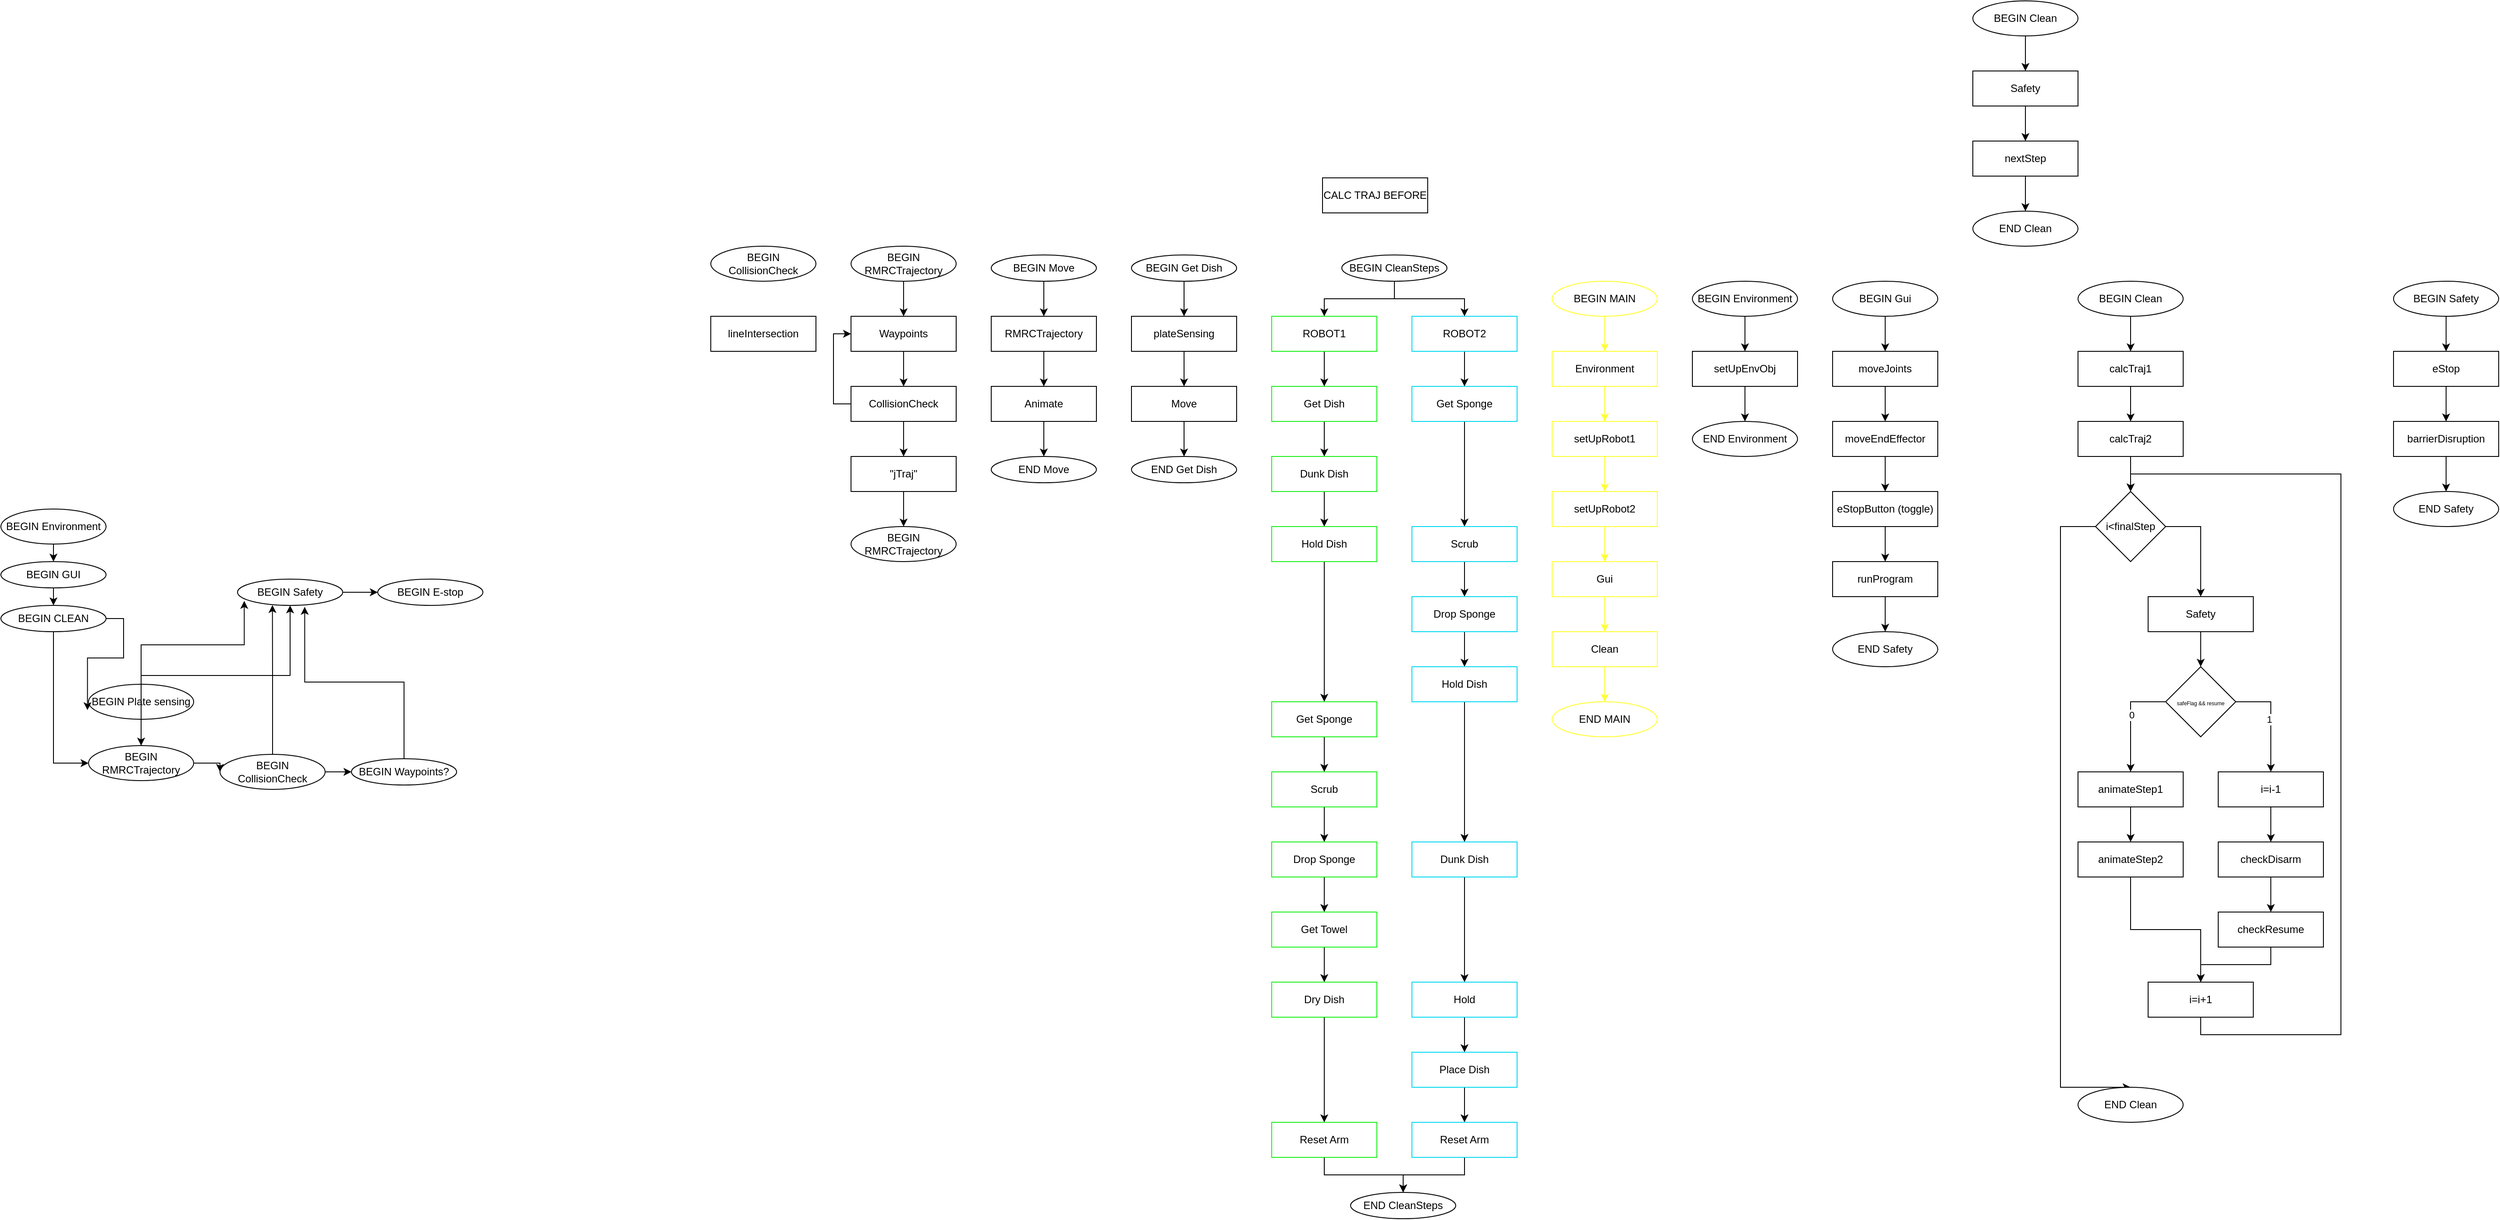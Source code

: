<mxfile version="24.2.5" type="device">
  <diagram name="Page-1" id="bADCwiOJgRBZCtNNeKfe">
    <mxGraphModel dx="3247" dy="1380" grid="1" gridSize="10" guides="1" tooltips="1" connect="1" arrows="1" fold="1" page="0" pageScale="1" pageWidth="850" pageHeight="1100" math="0" shadow="0">
      <root>
        <mxCell id="0" />
        <mxCell id="1" parent="0" />
        <mxCell id="0Vl9dew5DNbuiGkbJOCd-69" style="edgeStyle=orthogonalEdgeStyle;rounded=0;orthogonalLoop=1;jettySize=auto;html=1;exitX=0.5;exitY=0;exitDx=0;exitDy=0;entryX=0.5;entryY=0;entryDx=0;entryDy=0;strokeColor=#FFFF33;" parent="1" source="0Vl9dew5DNbuiGkbJOCd-56" target="0Vl9dew5DNbuiGkbJOCd-56" edge="1">
          <mxGeometry relative="1" as="geometry" />
        </mxCell>
        <mxCell id="0Vl9dew5DNbuiGkbJOCd-75" style="edgeStyle=orthogonalEdgeStyle;rounded=0;orthogonalLoop=1;jettySize=auto;html=1;exitX=0.5;exitY=1;exitDx=0;exitDy=0;entryX=0.5;entryY=0;entryDx=0;entryDy=0;strokeColor=#FFFF33;" parent="1" source="0Vl9dew5DNbuiGkbJOCd-55" target="0Vl9dew5DNbuiGkbJOCd-56" edge="1">
          <mxGeometry relative="1" as="geometry" />
        </mxCell>
        <mxCell id="0Vl9dew5DNbuiGkbJOCd-55" value="BEGIN MAIN" style="ellipse;whiteSpace=wrap;html=1;strokeColor=#FFFF33;" parent="1" vertex="1">
          <mxGeometry x="320" y="40" width="120" height="40" as="geometry" />
        </mxCell>
        <mxCell id="0Vl9dew5DNbuiGkbJOCd-72" value="" style="edgeStyle=orthogonalEdgeStyle;rounded=0;orthogonalLoop=1;jettySize=auto;html=1;strokeColor=#FFFF33;" parent="1" source="0Vl9dew5DNbuiGkbJOCd-97" edge="1">
          <mxGeometry relative="1" as="geometry">
            <mxPoint x="380" y="200" as="targetPoint" />
          </mxGeometry>
        </mxCell>
        <mxCell id="0Vl9dew5DNbuiGkbJOCd-56" value="Environment" style="rounded=0;whiteSpace=wrap;html=1;strokeColor=#FFFF33;" parent="1" vertex="1">
          <mxGeometry x="320" y="120" width="120" height="40" as="geometry" />
        </mxCell>
        <mxCell id="0Vl9dew5DNbuiGkbJOCd-79" value="" style="edgeStyle=orthogonalEdgeStyle;rounded=0;orthogonalLoop=1;jettySize=auto;html=1;" parent="1" source="0Vl9dew5DNbuiGkbJOCd-76" edge="1">
          <mxGeometry relative="1" as="geometry">
            <mxPoint x="980" y="120" as="targetPoint" />
          </mxGeometry>
        </mxCell>
        <mxCell id="0Vl9dew5DNbuiGkbJOCd-76" value="BEGIN Clean" style="ellipse;whiteSpace=wrap;html=1;" parent="1" vertex="1">
          <mxGeometry x="920" y="40" width="120" height="40" as="geometry" />
        </mxCell>
        <mxCell id="0Vl9dew5DNbuiGkbJOCd-84" value="" style="edgeStyle=orthogonalEdgeStyle;rounded=0;orthogonalLoop=1;jettySize=auto;html=1;" parent="1" source="0Vl9dew5DNbuiGkbJOCd-80" target="0Vl9dew5DNbuiGkbJOCd-81" edge="1">
          <mxGeometry relative="1" as="geometry" />
        </mxCell>
        <mxCell id="0Vl9dew5DNbuiGkbJOCd-80" value="BEGIN Gui" style="ellipse;whiteSpace=wrap;html=1;" parent="1" vertex="1">
          <mxGeometry x="640" y="40" width="120" height="40" as="geometry" />
        </mxCell>
        <mxCell id="0Vl9dew5DNbuiGkbJOCd-85" value="" style="edgeStyle=orthogonalEdgeStyle;rounded=0;orthogonalLoop=1;jettySize=auto;html=1;" parent="1" source="0Vl9dew5DNbuiGkbJOCd-81" target="0Vl9dew5DNbuiGkbJOCd-82" edge="1">
          <mxGeometry relative="1" as="geometry" />
        </mxCell>
        <mxCell id="0Vl9dew5DNbuiGkbJOCd-81" value="moveJoints" style="rounded=0;whiteSpace=wrap;html=1;" parent="1" vertex="1">
          <mxGeometry x="640" y="120" width="120" height="40" as="geometry" />
        </mxCell>
        <mxCell id="0Vl9dew5DNbuiGkbJOCd-112" value="" style="edgeStyle=orthogonalEdgeStyle;rounded=0;orthogonalLoop=1;jettySize=auto;html=1;" parent="1" source="0Vl9dew5DNbuiGkbJOCd-82" target="0Vl9dew5DNbuiGkbJOCd-111" edge="1">
          <mxGeometry relative="1" as="geometry" />
        </mxCell>
        <mxCell id="0Vl9dew5DNbuiGkbJOCd-82" value="moveEndEffector" style="rounded=0;whiteSpace=wrap;html=1;" parent="1" vertex="1">
          <mxGeometry x="640" y="200" width="120" height="40" as="geometry" />
        </mxCell>
        <mxCell id="0Vl9dew5DNbuiGkbJOCd-90" value="" style="edgeStyle=orthogonalEdgeStyle;rounded=0;orthogonalLoop=1;jettySize=auto;html=1;" parent="1" source="0Vl9dew5DNbuiGkbJOCd-87" target="0Vl9dew5DNbuiGkbJOCd-88" edge="1">
          <mxGeometry relative="1" as="geometry" />
        </mxCell>
        <mxCell id="0Vl9dew5DNbuiGkbJOCd-87" value="BEGIN Environment" style="ellipse;whiteSpace=wrap;html=1;" parent="1" vertex="1">
          <mxGeometry x="480" y="40" width="120" height="40" as="geometry" />
        </mxCell>
        <mxCell id="0Vl9dew5DNbuiGkbJOCd-91" value="" style="edgeStyle=orthogonalEdgeStyle;rounded=0;orthogonalLoop=1;jettySize=auto;html=1;" parent="1" source="0Vl9dew5DNbuiGkbJOCd-88" target="0Vl9dew5DNbuiGkbJOCd-89" edge="1">
          <mxGeometry relative="1" as="geometry" />
        </mxCell>
        <mxCell id="0Vl9dew5DNbuiGkbJOCd-88" value="setUpEnvObj" style="rounded=0;whiteSpace=wrap;html=1;" parent="1" vertex="1">
          <mxGeometry x="480" y="120" width="120" height="40" as="geometry" />
        </mxCell>
        <mxCell id="0Vl9dew5DNbuiGkbJOCd-89" value="END Environment" style="ellipse;whiteSpace=wrap;html=1;" parent="1" vertex="1">
          <mxGeometry x="480" y="200" width="120" height="40" as="geometry" />
        </mxCell>
        <mxCell id="0Vl9dew5DNbuiGkbJOCd-92" value="" style="edgeStyle=orthogonalEdgeStyle;rounded=0;orthogonalLoop=1;jettySize=auto;html=1;strokeColor=#FFFF33;" parent="1" source="0Vl9dew5DNbuiGkbJOCd-93" target="0Vl9dew5DNbuiGkbJOCd-95" edge="1">
          <mxGeometry relative="1" as="geometry" />
        </mxCell>
        <mxCell id="0Vl9dew5DNbuiGkbJOCd-93" value="Gui" style="rounded=0;whiteSpace=wrap;html=1;strokeColor=#FFFF33;" parent="1" vertex="1">
          <mxGeometry x="320" y="360" width="120" height="40" as="geometry" />
        </mxCell>
        <mxCell id="0Vl9dew5DNbuiGkbJOCd-94" value="" style="edgeStyle=orthogonalEdgeStyle;rounded=0;orthogonalLoop=1;jettySize=auto;html=1;strokeColor=#FFFF33;" parent="1" source="0Vl9dew5DNbuiGkbJOCd-95" target="0Vl9dew5DNbuiGkbJOCd-96" edge="1">
          <mxGeometry relative="1" as="geometry" />
        </mxCell>
        <mxCell id="0Vl9dew5DNbuiGkbJOCd-95" value="Clean" style="rounded=0;whiteSpace=wrap;html=1;strokeColor=#FFFF33;" parent="1" vertex="1">
          <mxGeometry x="320" y="440" width="120" height="40" as="geometry" />
        </mxCell>
        <mxCell id="0Vl9dew5DNbuiGkbJOCd-96" value="END MAIN" style="ellipse;whiteSpace=wrap;html=1;strokeColor=#FFFF33;" parent="1" vertex="1">
          <mxGeometry x="320" y="520" width="120" height="40" as="geometry" />
        </mxCell>
        <mxCell id="0Vl9dew5DNbuiGkbJOCd-98" value="" style="edgeStyle=orthogonalEdgeStyle;rounded=0;orthogonalLoop=1;jettySize=auto;html=1;strokeColor=#FFFF33;" parent="1" source="0Vl9dew5DNbuiGkbJOCd-56" target="0Vl9dew5DNbuiGkbJOCd-97" edge="1">
          <mxGeometry relative="1" as="geometry">
            <mxPoint x="380" y="160" as="sourcePoint" />
            <mxPoint x="380" y="200" as="targetPoint" />
          </mxGeometry>
        </mxCell>
        <mxCell id="0Vl9dew5DNbuiGkbJOCd-101" value="" style="edgeStyle=orthogonalEdgeStyle;rounded=0;orthogonalLoop=1;jettySize=auto;html=1;strokeColor=#FFFF33;" parent="1" source="0Vl9dew5DNbuiGkbJOCd-97" target="0Vl9dew5DNbuiGkbJOCd-99" edge="1">
          <mxGeometry relative="1" as="geometry" />
        </mxCell>
        <mxCell id="0Vl9dew5DNbuiGkbJOCd-97" value="setUpRobot1" style="rounded=0;whiteSpace=wrap;html=1;strokeColor=#FFFF33;" parent="1" vertex="1">
          <mxGeometry x="320" y="200" width="120" height="40" as="geometry" />
        </mxCell>
        <mxCell id="0Vl9dew5DNbuiGkbJOCd-102" value="" style="edgeStyle=orthogonalEdgeStyle;rounded=0;orthogonalLoop=1;jettySize=auto;html=1;strokeColor=#FFFF33;" parent="1" source="0Vl9dew5DNbuiGkbJOCd-99" target="0Vl9dew5DNbuiGkbJOCd-93" edge="1">
          <mxGeometry relative="1" as="geometry" />
        </mxCell>
        <mxCell id="0Vl9dew5DNbuiGkbJOCd-99" value="setUpRobot2" style="rounded=0;whiteSpace=wrap;html=1;strokeColor=#FFFF33;" parent="1" vertex="1">
          <mxGeometry x="320" y="280" width="120" height="40" as="geometry" />
        </mxCell>
        <mxCell id="0Vl9dew5DNbuiGkbJOCd-110" value="END Safety" style="ellipse;whiteSpace=wrap;html=1;" parent="1" vertex="1">
          <mxGeometry x="640" y="440" width="120" height="40" as="geometry" />
        </mxCell>
        <mxCell id="0Vl9dew5DNbuiGkbJOCd-114" value="" style="edgeStyle=orthogonalEdgeStyle;rounded=0;orthogonalLoop=1;jettySize=auto;html=1;" parent="1" source="0Vl9dew5DNbuiGkbJOCd-111" target="0Vl9dew5DNbuiGkbJOCd-113" edge="1">
          <mxGeometry relative="1" as="geometry" />
        </mxCell>
        <mxCell id="0Vl9dew5DNbuiGkbJOCd-111" value="eStopButton (toggle)" style="rounded=0;whiteSpace=wrap;html=1;" parent="1" vertex="1">
          <mxGeometry x="640" y="280" width="120" height="40" as="geometry" />
        </mxCell>
        <mxCell id="0Vl9dew5DNbuiGkbJOCd-115" value="" style="edgeStyle=orthogonalEdgeStyle;rounded=0;orthogonalLoop=1;jettySize=auto;html=1;" parent="1" source="0Vl9dew5DNbuiGkbJOCd-113" target="0Vl9dew5DNbuiGkbJOCd-110" edge="1">
          <mxGeometry relative="1" as="geometry" />
        </mxCell>
        <mxCell id="0Vl9dew5DNbuiGkbJOCd-113" value="runProgram" style="rounded=0;whiteSpace=wrap;html=1;" parent="1" vertex="1">
          <mxGeometry x="640" y="360" width="120" height="40" as="geometry" />
        </mxCell>
        <mxCell id="0Vl9dew5DNbuiGkbJOCd-24" value="" style="edgeStyle=orthogonalEdgeStyle;rounded=0;orthogonalLoop=1;jettySize=auto;html=1;" parent="1" source="87UH9Kv8cRzi7-ktg5hS-1" target="87UH9Kv8cRzi7-ktg5hS-4" edge="1">
          <mxGeometry relative="1" as="geometry" />
        </mxCell>
        <mxCell id="87UH9Kv8cRzi7-ktg5hS-1" value="Get Dish" style="rounded=0;whiteSpace=wrap;html=1;strokeColor=#16F016;" parent="1" vertex="1">
          <mxGeometry y="160" width="120" height="40" as="geometry" />
        </mxCell>
        <mxCell id="87UH9Kv8cRzi7-ktg5hS-2" style="edgeStyle=orthogonalEdgeStyle;rounded=0;orthogonalLoop=1;jettySize=auto;html=1;exitX=0.5;exitY=1;exitDx=0;exitDy=0;strokeColor=#16F016;" parent="1" source="87UH9Kv8cRzi7-ktg5hS-1" target="87UH9Kv8cRzi7-ktg5hS-1" edge="1">
          <mxGeometry relative="1" as="geometry" />
        </mxCell>
        <mxCell id="0Vl9dew5DNbuiGkbJOCd-25" style="edgeStyle=orthogonalEdgeStyle;rounded=0;orthogonalLoop=1;jettySize=auto;html=1;exitX=0.5;exitY=1;exitDx=0;exitDy=0;entryX=0.5;entryY=0;entryDx=0;entryDy=0;" parent="1" source="87UH9Kv8cRzi7-ktg5hS-3" target="87UH9Kv8cRzi7-ktg5hS-7" edge="1">
          <mxGeometry relative="1" as="geometry" />
        </mxCell>
        <mxCell id="87UH9Kv8cRzi7-ktg5hS-3" value="Get Sponge" style="rounded=0;whiteSpace=wrap;html=1;strokeColor=#02D8F0;" parent="1" vertex="1">
          <mxGeometry x="160" y="160" width="120" height="40" as="geometry" />
        </mxCell>
        <mxCell id="0Vl9dew5DNbuiGkbJOCd-23" value="" style="edgeStyle=orthogonalEdgeStyle;rounded=0;orthogonalLoop=1;jettySize=auto;html=1;" parent="1" source="87UH9Kv8cRzi7-ktg5hS-4" target="87UH9Kv8cRzi7-ktg5hS-6" edge="1">
          <mxGeometry relative="1" as="geometry" />
        </mxCell>
        <mxCell id="87UH9Kv8cRzi7-ktg5hS-4" value="Dunk Dish" style="rounded=0;whiteSpace=wrap;html=1;strokeColor=#16F016;" parent="1" vertex="1">
          <mxGeometry y="240" width="120" height="40" as="geometry" />
        </mxCell>
        <mxCell id="0Vl9dew5DNbuiGkbJOCd-20" style="edgeStyle=orthogonalEdgeStyle;rounded=0;orthogonalLoop=1;jettySize=auto;html=1;exitX=0.5;exitY=1;exitDx=0;exitDy=0;entryX=0.5;entryY=0;entryDx=0;entryDy=0;" parent="1" source="87UH9Kv8cRzi7-ktg5hS-6" target="87UH9Kv8cRzi7-ktg5hS-10" edge="1">
          <mxGeometry relative="1" as="geometry" />
        </mxCell>
        <mxCell id="87UH9Kv8cRzi7-ktg5hS-6" value="Hold Dish" style="rounded=0;whiteSpace=wrap;html=1;strokeColor=#16F016;" parent="1" vertex="1">
          <mxGeometry y="320" width="120" height="40" as="geometry" />
        </mxCell>
        <mxCell id="0Vl9dew5DNbuiGkbJOCd-22" value="" style="edgeStyle=orthogonalEdgeStyle;rounded=0;orthogonalLoop=1;jettySize=auto;html=1;" parent="1" source="87UH9Kv8cRzi7-ktg5hS-7" target="87UH9Kv8cRzi7-ktg5hS-8" edge="1">
          <mxGeometry relative="1" as="geometry" />
        </mxCell>
        <mxCell id="87UH9Kv8cRzi7-ktg5hS-7" value="Scrub" style="rounded=0;whiteSpace=wrap;html=1;strokeColor=#02D8F0;" parent="1" vertex="1">
          <mxGeometry x="160" y="320" width="120" height="40" as="geometry" />
        </mxCell>
        <mxCell id="0Vl9dew5DNbuiGkbJOCd-21" value="" style="edgeStyle=orthogonalEdgeStyle;rounded=0;orthogonalLoop=1;jettySize=auto;html=1;" parent="1" source="87UH9Kv8cRzi7-ktg5hS-8" target="87UH9Kv8cRzi7-ktg5hS-9" edge="1">
          <mxGeometry relative="1" as="geometry" />
        </mxCell>
        <mxCell id="87UH9Kv8cRzi7-ktg5hS-8" value="Drop Sponge" style="rounded=0;whiteSpace=wrap;html=1;strokeColor=#02D8F0;" parent="1" vertex="1">
          <mxGeometry x="160" y="400" width="120" height="40" as="geometry" />
        </mxCell>
        <mxCell id="0Vl9dew5DNbuiGkbJOCd-18" style="edgeStyle=orthogonalEdgeStyle;rounded=0;orthogonalLoop=1;jettySize=auto;html=1;exitX=0.5;exitY=1;exitDx=0;exitDy=0;entryX=0.5;entryY=0;entryDx=0;entryDy=0;" parent="1" source="87UH9Kv8cRzi7-ktg5hS-9" target="87UH9Kv8cRzi7-ktg5hS-14" edge="1">
          <mxGeometry relative="1" as="geometry" />
        </mxCell>
        <mxCell id="87UH9Kv8cRzi7-ktg5hS-9" value="Hold Dish" style="rounded=0;whiteSpace=wrap;html=1;strokeColor=#02D8F0;" parent="1" vertex="1">
          <mxGeometry x="160" y="480" width="120" height="40" as="geometry" />
        </mxCell>
        <mxCell id="0Vl9dew5DNbuiGkbJOCd-19" style="edgeStyle=orthogonalEdgeStyle;rounded=0;orthogonalLoop=1;jettySize=auto;html=1;exitX=0.5;exitY=1;exitDx=0;exitDy=0;entryX=0.5;entryY=0;entryDx=0;entryDy=0;" parent="1" source="87UH9Kv8cRzi7-ktg5hS-10" target="87UH9Kv8cRzi7-ktg5hS-11" edge="1">
          <mxGeometry relative="1" as="geometry" />
        </mxCell>
        <mxCell id="87UH9Kv8cRzi7-ktg5hS-10" value="Get Sponge" style="rounded=0;whiteSpace=wrap;html=1;strokeColor=#16F016;" parent="1" vertex="1">
          <mxGeometry y="520" width="120" height="40" as="geometry" />
        </mxCell>
        <mxCell id="0Vl9dew5DNbuiGkbJOCd-17" style="edgeStyle=orthogonalEdgeStyle;rounded=0;orthogonalLoop=1;jettySize=auto;html=1;exitX=0.5;exitY=1;exitDx=0;exitDy=0;entryX=0.5;entryY=0;entryDx=0;entryDy=0;" parent="1" source="87UH9Kv8cRzi7-ktg5hS-11" target="87UH9Kv8cRzi7-ktg5hS-13" edge="1">
          <mxGeometry relative="1" as="geometry" />
        </mxCell>
        <mxCell id="87UH9Kv8cRzi7-ktg5hS-11" value="Scrub" style="rounded=0;whiteSpace=wrap;html=1;strokeColor=#16F016;" parent="1" vertex="1">
          <mxGeometry y="600" width="120" height="40" as="geometry" />
        </mxCell>
        <mxCell id="0Vl9dew5DNbuiGkbJOCd-16" style="edgeStyle=orthogonalEdgeStyle;rounded=0;orthogonalLoop=1;jettySize=auto;html=1;exitX=0.5;exitY=1;exitDx=0;exitDy=0;entryX=0.5;entryY=0;entryDx=0;entryDy=0;" parent="1" source="87UH9Kv8cRzi7-ktg5hS-13" target="87UH9Kv8cRzi7-ktg5hS-15" edge="1">
          <mxGeometry relative="1" as="geometry" />
        </mxCell>
        <mxCell id="87UH9Kv8cRzi7-ktg5hS-13" value="Drop Sponge" style="rounded=0;whiteSpace=wrap;html=1;strokeColor=#16F016;" parent="1" vertex="1">
          <mxGeometry y="680" width="120" height="40" as="geometry" />
        </mxCell>
        <mxCell id="0Vl9dew5DNbuiGkbJOCd-14" style="edgeStyle=orthogonalEdgeStyle;rounded=0;orthogonalLoop=1;jettySize=auto;html=1;exitX=0.5;exitY=1;exitDx=0;exitDy=0;" parent="1" source="87UH9Kv8cRzi7-ktg5hS-14" target="87UH9Kv8cRzi7-ktg5hS-16" edge="1">
          <mxGeometry relative="1" as="geometry" />
        </mxCell>
        <mxCell id="87UH9Kv8cRzi7-ktg5hS-14" value="Dunk Dish" style="rounded=0;whiteSpace=wrap;html=1;strokeColor=#02D8F0;" parent="1" vertex="1">
          <mxGeometry x="160" y="680" width="120" height="40" as="geometry" />
        </mxCell>
        <mxCell id="0Vl9dew5DNbuiGkbJOCd-15" style="edgeStyle=orthogonalEdgeStyle;rounded=0;orthogonalLoop=1;jettySize=auto;html=1;exitX=0.5;exitY=1;exitDx=0;exitDy=0;entryX=0.5;entryY=0;entryDx=0;entryDy=0;" parent="1" source="87UH9Kv8cRzi7-ktg5hS-15" target="87UH9Kv8cRzi7-ktg5hS-17" edge="1">
          <mxGeometry relative="1" as="geometry" />
        </mxCell>
        <mxCell id="87UH9Kv8cRzi7-ktg5hS-15" value="Get Towel" style="rounded=0;whiteSpace=wrap;html=1;strokeColor=#16F016;" parent="1" vertex="1">
          <mxGeometry y="760" width="120" height="40" as="geometry" />
        </mxCell>
        <mxCell id="0Vl9dew5DNbuiGkbJOCd-13" style="edgeStyle=orthogonalEdgeStyle;rounded=0;orthogonalLoop=1;jettySize=auto;html=1;exitX=0.5;exitY=1;exitDx=0;exitDy=0;entryX=0.5;entryY=0;entryDx=0;entryDy=0;" parent="1" source="87UH9Kv8cRzi7-ktg5hS-16" target="87UH9Kv8cRzi7-ktg5hS-18" edge="1">
          <mxGeometry relative="1" as="geometry" />
        </mxCell>
        <mxCell id="87UH9Kv8cRzi7-ktg5hS-16" value="Hold" style="rounded=0;whiteSpace=wrap;html=1;strokeColor=#02D8F0;" parent="1" vertex="1">
          <mxGeometry x="160" y="840" width="120" height="40" as="geometry" />
        </mxCell>
        <mxCell id="0Vl9dew5DNbuiGkbJOCd-11" style="edgeStyle=orthogonalEdgeStyle;rounded=0;orthogonalLoop=1;jettySize=auto;html=1;exitX=0.5;exitY=1;exitDx=0;exitDy=0;" parent="1" source="87UH9Kv8cRzi7-ktg5hS-17" target="87UH9Kv8cRzi7-ktg5hS-20" edge="1">
          <mxGeometry relative="1" as="geometry" />
        </mxCell>
        <mxCell id="87UH9Kv8cRzi7-ktg5hS-17" value="Dry Dish" style="rounded=0;whiteSpace=wrap;html=1;strokeColor=#16F016;" parent="1" vertex="1">
          <mxGeometry y="840" width="120" height="40" as="geometry" />
        </mxCell>
        <mxCell id="0Vl9dew5DNbuiGkbJOCd-12" style="edgeStyle=orthogonalEdgeStyle;rounded=0;orthogonalLoop=1;jettySize=auto;html=1;exitX=0.5;exitY=1;exitDx=0;exitDy=0;" parent="1" source="87UH9Kv8cRzi7-ktg5hS-18" target="87UH9Kv8cRzi7-ktg5hS-19" edge="1">
          <mxGeometry relative="1" as="geometry" />
        </mxCell>
        <mxCell id="87UH9Kv8cRzi7-ktg5hS-18" value="Place Dish" style="rounded=0;whiteSpace=wrap;html=1;strokeColor=#02D8F0;" parent="1" vertex="1">
          <mxGeometry x="160" y="920" width="120" height="40" as="geometry" />
        </mxCell>
        <mxCell id="0Vl9dew5DNbuiGkbJOCd-29" style="edgeStyle=orthogonalEdgeStyle;rounded=0;orthogonalLoop=1;jettySize=auto;html=1;exitX=0.5;exitY=1;exitDx=0;exitDy=0;entryX=0.5;entryY=0;entryDx=0;entryDy=0;" parent="1" source="87UH9Kv8cRzi7-ktg5hS-19" target="0Vl9dew5DNbuiGkbJOCd-7" edge="1">
          <mxGeometry relative="1" as="geometry" />
        </mxCell>
        <mxCell id="87UH9Kv8cRzi7-ktg5hS-19" value="Reset Arm" style="rounded=0;whiteSpace=wrap;html=1;strokeColor=#02D8F0;" parent="1" vertex="1">
          <mxGeometry x="160" y="1000" width="120" height="40" as="geometry" />
        </mxCell>
        <mxCell id="0Vl9dew5DNbuiGkbJOCd-119" style="edgeStyle=orthogonalEdgeStyle;rounded=0;orthogonalLoop=1;jettySize=auto;html=1;exitX=0.5;exitY=1;exitDx=0;exitDy=0;entryX=0.5;entryY=0;entryDx=0;entryDy=0;" parent="1" source="87UH9Kv8cRzi7-ktg5hS-20" target="0Vl9dew5DNbuiGkbJOCd-7" edge="1">
          <mxGeometry relative="1" as="geometry" />
        </mxCell>
        <mxCell id="87UH9Kv8cRzi7-ktg5hS-20" value="Reset Arm" style="rounded=0;whiteSpace=wrap;html=1;strokeColor=#16F016;" parent="1" vertex="1">
          <mxGeometry y="1000" width="120" height="40" as="geometry" />
        </mxCell>
        <mxCell id="0Vl9dew5DNbuiGkbJOCd-26" style="edgeStyle=orthogonalEdgeStyle;rounded=0;orthogonalLoop=1;jettySize=auto;html=1;exitX=0.5;exitY=1;exitDx=0;exitDy=0;entryX=0.5;entryY=0;entryDx=0;entryDy=0;" parent="1" source="87UH9Kv8cRzi7-ktg5hS-21" target="87UH9Kv8cRzi7-ktg5hS-1" edge="1">
          <mxGeometry relative="1" as="geometry" />
        </mxCell>
        <mxCell id="87UH9Kv8cRzi7-ktg5hS-21" value="ROBOT1" style="rounded=0;whiteSpace=wrap;html=1;strokeColor=#16F016;" parent="1" vertex="1">
          <mxGeometry y="80" width="120" height="40" as="geometry" />
        </mxCell>
        <mxCell id="0Vl9dew5DNbuiGkbJOCd-27" value="" style="edgeStyle=orthogonalEdgeStyle;rounded=0;orthogonalLoop=1;jettySize=auto;html=1;" parent="1" source="87UH9Kv8cRzi7-ktg5hS-22" target="87UH9Kv8cRzi7-ktg5hS-3" edge="1">
          <mxGeometry relative="1" as="geometry" />
        </mxCell>
        <mxCell id="87UH9Kv8cRzi7-ktg5hS-22" value="ROBOT2" style="rounded=0;whiteSpace=wrap;html=1;strokeColor=#02D8F0;movable=1;resizable=1;rotatable=1;deletable=1;editable=1;locked=0;connectable=1;" parent="1" vertex="1">
          <mxGeometry x="160" y="80" width="120" height="40" as="geometry" />
        </mxCell>
        <mxCell id="0Vl9dew5DNbuiGkbJOCd-4" style="edgeStyle=orthogonalEdgeStyle;rounded=0;orthogonalLoop=1;jettySize=auto;html=1;exitX=0.5;exitY=1;exitDx=0;exitDy=0;entryX=0.5;entryY=0;entryDx=0;entryDy=0;" parent="1" source="0Vl9dew5DNbuiGkbJOCd-3" target="87UH9Kv8cRzi7-ktg5hS-21" edge="1">
          <mxGeometry relative="1" as="geometry">
            <Array as="points">
              <mxPoint x="140" y="60" />
              <mxPoint x="60" y="60" />
            </Array>
          </mxGeometry>
        </mxCell>
        <mxCell id="0Vl9dew5DNbuiGkbJOCd-5" style="edgeStyle=orthogonalEdgeStyle;rounded=0;orthogonalLoop=1;jettySize=auto;html=1;exitX=0.5;exitY=1;exitDx=0;exitDy=0;entryX=0.5;entryY=0;entryDx=0;entryDy=0;" parent="1" source="0Vl9dew5DNbuiGkbJOCd-3" target="87UH9Kv8cRzi7-ktg5hS-22" edge="1">
          <mxGeometry relative="1" as="geometry">
            <Array as="points">
              <mxPoint x="140" y="60" />
              <mxPoint x="220" y="60" />
            </Array>
          </mxGeometry>
        </mxCell>
        <mxCell id="0Vl9dew5DNbuiGkbJOCd-3" value="BEGIN CleanSteps" style="ellipse;whiteSpace=wrap;html=1;" parent="1" vertex="1">
          <mxGeometry x="80" y="10" width="120" height="30" as="geometry" />
        </mxCell>
        <mxCell id="0Vl9dew5DNbuiGkbJOCd-7" value="END CleanSteps" style="ellipse;whiteSpace=wrap;html=1;" parent="1" vertex="1">
          <mxGeometry x="90" y="1080" width="120" height="30" as="geometry" />
        </mxCell>
        <mxCell id="0Vl9dew5DNbuiGkbJOCd-160" value="" style="edgeStyle=orthogonalEdgeStyle;rounded=0;orthogonalLoop=1;jettySize=auto;html=1;" parent="1" source="0Vl9dew5DNbuiGkbJOCd-147" target="0Vl9dew5DNbuiGkbJOCd-157" edge="1">
          <mxGeometry relative="1" as="geometry" />
        </mxCell>
        <mxCell id="0Vl9dew5DNbuiGkbJOCd-147" value="plateSensing" style="rounded=0;whiteSpace=wrap;html=1;" parent="1" vertex="1">
          <mxGeometry x="-160" y="80" width="120" height="40" as="geometry" />
        </mxCell>
        <mxCell id="0Vl9dew5DNbuiGkbJOCd-159" value="" style="edgeStyle=orthogonalEdgeStyle;rounded=0;orthogonalLoop=1;jettySize=auto;html=1;" parent="1" source="0Vl9dew5DNbuiGkbJOCd-156" target="0Vl9dew5DNbuiGkbJOCd-147" edge="1">
          <mxGeometry relative="1" as="geometry" />
        </mxCell>
        <mxCell id="0Vl9dew5DNbuiGkbJOCd-156" value="BEGIN Get Dish" style="ellipse;whiteSpace=wrap;html=1;" parent="1" vertex="1">
          <mxGeometry x="-160" y="10" width="120" height="30" as="geometry" />
        </mxCell>
        <mxCell id="0Vl9dew5DNbuiGkbJOCd-161" value="" style="edgeStyle=orthogonalEdgeStyle;rounded=0;orthogonalLoop=1;jettySize=auto;html=1;" parent="1" source="0Vl9dew5DNbuiGkbJOCd-157" target="0Vl9dew5DNbuiGkbJOCd-158" edge="1">
          <mxGeometry relative="1" as="geometry" />
        </mxCell>
        <mxCell id="0Vl9dew5DNbuiGkbJOCd-157" value="Move" style="rounded=0;whiteSpace=wrap;html=1;" parent="1" vertex="1">
          <mxGeometry x="-160" y="160" width="120" height="40" as="geometry" />
        </mxCell>
        <mxCell id="0Vl9dew5DNbuiGkbJOCd-158" value="END Get Dish" style="ellipse;whiteSpace=wrap;html=1;" parent="1" vertex="1">
          <mxGeometry x="-160" y="240" width="120" height="30" as="geometry" />
        </mxCell>
        <mxCell id="0Vl9dew5DNbuiGkbJOCd-170" value="" style="edgeStyle=orthogonalEdgeStyle;rounded=0;orthogonalLoop=1;jettySize=auto;html=1;" parent="1" source="0Vl9dew5DNbuiGkbJOCd-162" target="0Vl9dew5DNbuiGkbJOCd-165" edge="1">
          <mxGeometry relative="1" as="geometry" />
        </mxCell>
        <mxCell id="0Vl9dew5DNbuiGkbJOCd-162" value="BEGIN RMRCTrajectory" style="ellipse;whiteSpace=wrap;html=1;" parent="1" vertex="1">
          <mxGeometry x="-480" width="120" height="40" as="geometry" />
        </mxCell>
        <mxCell id="0Vl9dew5DNbuiGkbJOCd-186" value="" style="edgeStyle=orthogonalEdgeStyle;rounded=0;orthogonalLoop=1;jettySize=auto;html=1;" parent="1" source="0Vl9dew5DNbuiGkbJOCd-164" target="0Vl9dew5DNbuiGkbJOCd-178" edge="1">
          <mxGeometry relative="1" as="geometry" />
        </mxCell>
        <mxCell id="0Vl9dew5DNbuiGkbJOCd-164" value="RMRCTrajectory" style="rounded=0;whiteSpace=wrap;html=1;" parent="1" vertex="1">
          <mxGeometry x="-320" y="80" width="120" height="40" as="geometry" />
        </mxCell>
        <mxCell id="0Vl9dew5DNbuiGkbJOCd-171" value="" style="edgeStyle=orthogonalEdgeStyle;rounded=0;orthogonalLoop=1;jettySize=auto;html=1;" parent="1" source="0Vl9dew5DNbuiGkbJOCd-165" target="0Vl9dew5DNbuiGkbJOCd-168" edge="1">
          <mxGeometry relative="1" as="geometry" />
        </mxCell>
        <mxCell id="0Vl9dew5DNbuiGkbJOCd-165" value="Waypoints" style="rounded=0;whiteSpace=wrap;html=1;" parent="1" vertex="1">
          <mxGeometry x="-480" y="80" width="120" height="40" as="geometry" />
        </mxCell>
        <mxCell id="0Vl9dew5DNbuiGkbJOCd-167" value="" style="edgeStyle=orthogonalEdgeStyle;rounded=0;orthogonalLoop=1;jettySize=auto;html=1;" parent="1" source="0Vl9dew5DNbuiGkbJOCd-166" target="0Vl9dew5DNbuiGkbJOCd-164" edge="1">
          <mxGeometry relative="1" as="geometry" />
        </mxCell>
        <mxCell id="0Vl9dew5DNbuiGkbJOCd-166" value="BEGIN Move" style="ellipse;whiteSpace=wrap;html=1;" parent="1" vertex="1">
          <mxGeometry x="-320" y="10" width="120" height="30" as="geometry" />
        </mxCell>
        <mxCell id="0Vl9dew5DNbuiGkbJOCd-173" style="edgeStyle=orthogonalEdgeStyle;rounded=0;orthogonalLoop=1;jettySize=auto;html=1;exitX=0;exitY=0.5;exitDx=0;exitDy=0;entryX=0;entryY=0.5;entryDx=0;entryDy=0;" parent="1" source="0Vl9dew5DNbuiGkbJOCd-168" target="0Vl9dew5DNbuiGkbJOCd-165" edge="1">
          <mxGeometry relative="1" as="geometry" />
        </mxCell>
        <mxCell id="0Vl9dew5DNbuiGkbJOCd-175" value="" style="edgeStyle=orthogonalEdgeStyle;rounded=0;orthogonalLoop=1;jettySize=auto;html=1;" parent="1" source="0Vl9dew5DNbuiGkbJOCd-168" target="0Vl9dew5DNbuiGkbJOCd-174" edge="1">
          <mxGeometry relative="1" as="geometry" />
        </mxCell>
        <mxCell id="0Vl9dew5DNbuiGkbJOCd-168" value="CollisionCheck" style="rounded=0;whiteSpace=wrap;html=1;" parent="1" vertex="1">
          <mxGeometry x="-480" y="160" width="120" height="40" as="geometry" />
        </mxCell>
        <mxCell id="0Vl9dew5DNbuiGkbJOCd-172" value="BEGIN RMRCTrajectory" style="ellipse;whiteSpace=wrap;html=1;" parent="1" vertex="1">
          <mxGeometry x="-480" y="320" width="120" height="40" as="geometry" />
        </mxCell>
        <mxCell id="0Vl9dew5DNbuiGkbJOCd-176" value="" style="edgeStyle=orthogonalEdgeStyle;rounded=0;orthogonalLoop=1;jettySize=auto;html=1;" parent="1" source="0Vl9dew5DNbuiGkbJOCd-174" target="0Vl9dew5DNbuiGkbJOCd-172" edge="1">
          <mxGeometry relative="1" as="geometry" />
        </mxCell>
        <mxCell id="0Vl9dew5DNbuiGkbJOCd-174" value="&quot;jTraj&quot;" style="rounded=0;whiteSpace=wrap;html=1;" parent="1" vertex="1">
          <mxGeometry x="-480" y="240" width="120" height="40" as="geometry" />
        </mxCell>
        <mxCell id="0Vl9dew5DNbuiGkbJOCd-177" value="END Move" style="ellipse;whiteSpace=wrap;html=1;" parent="1" vertex="1">
          <mxGeometry x="-320" y="240" width="120" height="30" as="geometry" />
        </mxCell>
        <mxCell id="0Vl9dew5DNbuiGkbJOCd-187" value="" style="edgeStyle=orthogonalEdgeStyle;rounded=0;orthogonalLoop=1;jettySize=auto;html=1;" parent="1" source="0Vl9dew5DNbuiGkbJOCd-178" target="0Vl9dew5DNbuiGkbJOCd-177" edge="1">
          <mxGeometry relative="1" as="geometry" />
        </mxCell>
        <mxCell id="0Vl9dew5DNbuiGkbJOCd-178" value="Animate" style="rounded=0;whiteSpace=wrap;html=1;" parent="1" vertex="1">
          <mxGeometry x="-320" y="160" width="120" height="40" as="geometry" />
        </mxCell>
        <mxCell id="0Vl9dew5DNbuiGkbJOCd-179" value="" style="edgeStyle=orthogonalEdgeStyle;rounded=0;orthogonalLoop=1;jettySize=auto;html=1;" parent="1" source="0Vl9dew5DNbuiGkbJOCd-180" target="0Vl9dew5DNbuiGkbJOCd-182" edge="1">
          <mxGeometry relative="1" as="geometry" />
        </mxCell>
        <mxCell id="0Vl9dew5DNbuiGkbJOCd-180" value="BEGIN Safety" style="ellipse;whiteSpace=wrap;html=1;" parent="1" vertex="1">
          <mxGeometry x="1280" y="40" width="120" height="40" as="geometry" />
        </mxCell>
        <mxCell id="0Vl9dew5DNbuiGkbJOCd-181" value="" style="edgeStyle=orthogonalEdgeStyle;rounded=0;orthogonalLoop=1;jettySize=auto;html=1;" parent="1" source="0Vl9dew5DNbuiGkbJOCd-182" target="0Vl9dew5DNbuiGkbJOCd-184" edge="1">
          <mxGeometry relative="1" as="geometry" />
        </mxCell>
        <mxCell id="0Vl9dew5DNbuiGkbJOCd-182" value="eStop" style="rounded=0;whiteSpace=wrap;html=1;" parent="1" vertex="1">
          <mxGeometry x="1280" y="120" width="120" height="40" as="geometry" />
        </mxCell>
        <mxCell id="0Vl9dew5DNbuiGkbJOCd-183" value="" style="edgeStyle=orthogonalEdgeStyle;rounded=0;orthogonalLoop=1;jettySize=auto;html=1;" parent="1" source="0Vl9dew5DNbuiGkbJOCd-184" target="0Vl9dew5DNbuiGkbJOCd-185" edge="1">
          <mxGeometry relative="1" as="geometry" />
        </mxCell>
        <mxCell id="0Vl9dew5DNbuiGkbJOCd-184" value="barrierDisruption" style="rounded=0;whiteSpace=wrap;html=1;" parent="1" vertex="1">
          <mxGeometry x="1280" y="200" width="120" height="40" as="geometry" />
        </mxCell>
        <mxCell id="0Vl9dew5DNbuiGkbJOCd-185" value="END Safety" style="ellipse;whiteSpace=wrap;html=1;" parent="1" vertex="1">
          <mxGeometry x="1280" y="280" width="120" height="40" as="geometry" />
        </mxCell>
        <mxCell id="0Vl9dew5DNbuiGkbJOCd-188" value="" style="group" parent="1" vertex="1" connectable="0">
          <mxGeometry x="-1450" y="300" width="550" height="320" as="geometry" />
        </mxCell>
        <mxCell id="0Vl9dew5DNbuiGkbJOCd-189" style="edgeStyle=orthogonalEdgeStyle;rounded=0;orthogonalLoop=1;jettySize=auto;html=1;exitX=0.5;exitY=1;exitDx=0;exitDy=0;entryX=0.5;entryY=0;entryDx=0;entryDy=0;" parent="0Vl9dew5DNbuiGkbJOCd-188" source="0Vl9dew5DNbuiGkbJOCd-190" target="0Vl9dew5DNbuiGkbJOCd-205" edge="1">
          <mxGeometry relative="1" as="geometry" />
        </mxCell>
        <mxCell id="0Vl9dew5DNbuiGkbJOCd-190" value="BEGIN GUI" style="ellipse;whiteSpace=wrap;html=1;" parent="0Vl9dew5DNbuiGkbJOCd-188" vertex="1">
          <mxGeometry y="60" width="120" height="30" as="geometry" />
        </mxCell>
        <mxCell id="0Vl9dew5DNbuiGkbJOCd-191" value="BEGIN E-stop" style="ellipse;whiteSpace=wrap;html=1;" parent="0Vl9dew5DNbuiGkbJOCd-188" vertex="1">
          <mxGeometry x="430" y="80" width="120" height="30" as="geometry" />
        </mxCell>
        <mxCell id="0Vl9dew5DNbuiGkbJOCd-194" style="edgeStyle=orthogonalEdgeStyle;rounded=0;orthogonalLoop=1;jettySize=auto;html=1;exitX=0.5;exitY=1;exitDx=0;exitDy=0;entryX=0.5;entryY=0;entryDx=0;entryDy=0;" parent="0Vl9dew5DNbuiGkbJOCd-188" source="0Vl9dew5DNbuiGkbJOCd-195" target="0Vl9dew5DNbuiGkbJOCd-190" edge="1">
          <mxGeometry relative="1" as="geometry" />
        </mxCell>
        <mxCell id="0Vl9dew5DNbuiGkbJOCd-195" value="BEGIN Environment" style="ellipse;whiteSpace=wrap;html=1;" parent="0Vl9dew5DNbuiGkbJOCd-188" vertex="1">
          <mxGeometry width="120" height="40" as="geometry" />
        </mxCell>
        <mxCell id="0Vl9dew5DNbuiGkbJOCd-196" style="edgeStyle=orthogonalEdgeStyle;rounded=0;orthogonalLoop=1;jettySize=auto;html=1;exitX=1;exitY=0.5;exitDx=0;exitDy=0;entryX=0;entryY=0.5;entryDx=0;entryDy=0;" parent="0Vl9dew5DNbuiGkbJOCd-188" source="0Vl9dew5DNbuiGkbJOCd-197" target="0Vl9dew5DNbuiGkbJOCd-201" edge="1">
          <mxGeometry relative="1" as="geometry" />
        </mxCell>
        <mxCell id="0Vl9dew5DNbuiGkbJOCd-197" value="BEGIN CollisionCheck" style="ellipse;whiteSpace=wrap;html=1;" parent="0Vl9dew5DNbuiGkbJOCd-188" vertex="1">
          <mxGeometry x="250" y="280" width="120" height="40" as="geometry" />
        </mxCell>
        <mxCell id="0Vl9dew5DNbuiGkbJOCd-198" style="edgeStyle=orthogonalEdgeStyle;rounded=0;orthogonalLoop=1;jettySize=auto;html=1;exitX=1;exitY=0.5;exitDx=0;exitDy=0;entryX=0;entryY=0.5;entryDx=0;entryDy=0;" parent="0Vl9dew5DNbuiGkbJOCd-188" source="0Vl9dew5DNbuiGkbJOCd-200" target="0Vl9dew5DNbuiGkbJOCd-197" edge="1">
          <mxGeometry relative="1" as="geometry" />
        </mxCell>
        <mxCell id="0Vl9dew5DNbuiGkbJOCd-200" value="BEGIN RMRCTrajectory" style="ellipse;whiteSpace=wrap;html=1;" parent="0Vl9dew5DNbuiGkbJOCd-188" vertex="1">
          <mxGeometry x="100" y="270" width="120" height="40" as="geometry" />
        </mxCell>
        <mxCell id="0Vl9dew5DNbuiGkbJOCd-201" value="BEGIN Waypoints?" style="ellipse;whiteSpace=wrap;html=1;" parent="0Vl9dew5DNbuiGkbJOCd-188" vertex="1">
          <mxGeometry x="400" y="285" width="120" height="30" as="geometry" />
        </mxCell>
        <mxCell id="0Vl9dew5DNbuiGkbJOCd-202" style="edgeStyle=orthogonalEdgeStyle;rounded=0;orthogonalLoop=1;jettySize=auto;html=1;exitX=0.5;exitY=1;exitDx=0;exitDy=0;entryX=0.5;entryY=0;entryDx=0;entryDy=0;" parent="0Vl9dew5DNbuiGkbJOCd-188" source="0Vl9dew5DNbuiGkbJOCd-203" target="0Vl9dew5DNbuiGkbJOCd-200" edge="1">
          <mxGeometry relative="1" as="geometry" />
        </mxCell>
        <mxCell id="0Vl9dew5DNbuiGkbJOCd-203" value="BEGIN Plate sensing" style="ellipse;whiteSpace=wrap;html=1;" parent="0Vl9dew5DNbuiGkbJOCd-188" vertex="1">
          <mxGeometry x="100" y="200" width="120" height="40" as="geometry" />
        </mxCell>
        <mxCell id="0Vl9dew5DNbuiGkbJOCd-204" style="edgeStyle=orthogonalEdgeStyle;rounded=0;orthogonalLoop=1;jettySize=auto;html=1;exitX=0.5;exitY=1;exitDx=0;exitDy=0;entryX=0;entryY=0.5;entryDx=0;entryDy=0;" parent="0Vl9dew5DNbuiGkbJOCd-188" source="0Vl9dew5DNbuiGkbJOCd-205" target="0Vl9dew5DNbuiGkbJOCd-200" edge="1">
          <mxGeometry relative="1" as="geometry" />
        </mxCell>
        <mxCell id="0Vl9dew5DNbuiGkbJOCd-205" value="BEGIN CLEAN" style="ellipse;whiteSpace=wrap;html=1;" parent="0Vl9dew5DNbuiGkbJOCd-188" vertex="1">
          <mxGeometry y="110" width="120" height="30" as="geometry" />
        </mxCell>
        <mxCell id="0Vl9dew5DNbuiGkbJOCd-206" style="edgeStyle=orthogonalEdgeStyle;rounded=0;orthogonalLoop=1;jettySize=auto;html=1;exitX=1;exitY=0.5;exitDx=0;exitDy=0;entryX=-0.01;entryY=0.739;entryDx=0;entryDy=0;entryPerimeter=0;" parent="0Vl9dew5DNbuiGkbJOCd-188" source="0Vl9dew5DNbuiGkbJOCd-205" target="0Vl9dew5DNbuiGkbJOCd-203" edge="1">
          <mxGeometry relative="1" as="geometry" />
        </mxCell>
        <mxCell id="0Vl9dew5DNbuiGkbJOCd-210" value="" style="group" parent="0Vl9dew5DNbuiGkbJOCd-188" vertex="1" connectable="0">
          <mxGeometry x="270" y="80" width="120" height="30" as="geometry" />
        </mxCell>
        <mxCell id="0Vl9dew5DNbuiGkbJOCd-192" style="edgeStyle=orthogonalEdgeStyle;rounded=0;orthogonalLoop=1;jettySize=auto;html=1;exitX=1;exitY=0.5;exitDx=0;exitDy=0;entryX=0;entryY=0.5;entryDx=0;entryDy=0;" parent="0Vl9dew5DNbuiGkbJOCd-210" source="0Vl9dew5DNbuiGkbJOCd-193" target="0Vl9dew5DNbuiGkbJOCd-191" edge="1">
          <mxGeometry relative="1" as="geometry" />
        </mxCell>
        <mxCell id="0Vl9dew5DNbuiGkbJOCd-193" value="BEGIN Safety" style="ellipse;whiteSpace=wrap;html=1;" parent="0Vl9dew5DNbuiGkbJOCd-210" vertex="1">
          <mxGeometry width="120" height="30" as="geometry" />
        </mxCell>
        <mxCell id="0Vl9dew5DNbuiGkbJOCd-199" style="edgeStyle=orthogonalEdgeStyle;rounded=0;orthogonalLoop=1;jettySize=auto;html=1;exitX=0.5;exitY=0;exitDx=0;exitDy=0;" parent="0Vl9dew5DNbuiGkbJOCd-210" source="0Vl9dew5DNbuiGkbJOCd-200" target="0Vl9dew5DNbuiGkbJOCd-193" edge="1">
          <mxGeometry relative="1" as="geometry" />
        </mxCell>
        <mxCell id="0Vl9dew5DNbuiGkbJOCd-207" style="edgeStyle=orthogonalEdgeStyle;rounded=0;orthogonalLoop=1;jettySize=auto;html=1;exitX=0.5;exitY=0;exitDx=0;exitDy=0;entryX=0.064;entryY=0.828;entryDx=0;entryDy=0;entryPerimeter=0;" parent="0Vl9dew5DNbuiGkbJOCd-210" source="0Vl9dew5DNbuiGkbJOCd-203" target="0Vl9dew5DNbuiGkbJOCd-193" edge="1">
          <mxGeometry relative="1" as="geometry" />
        </mxCell>
        <mxCell id="0Vl9dew5DNbuiGkbJOCd-208" style="edgeStyle=orthogonalEdgeStyle;rounded=0;orthogonalLoop=1;jettySize=auto;html=1;exitX=0.5;exitY=0;exitDx=0;exitDy=0;entryX=0.332;entryY=0.986;entryDx=0;entryDy=0;entryPerimeter=0;" parent="0Vl9dew5DNbuiGkbJOCd-210" source="0Vl9dew5DNbuiGkbJOCd-197" target="0Vl9dew5DNbuiGkbJOCd-193" edge="1">
          <mxGeometry relative="1" as="geometry" />
        </mxCell>
        <mxCell id="0Vl9dew5DNbuiGkbJOCd-209" style="edgeStyle=orthogonalEdgeStyle;rounded=0;orthogonalLoop=1;jettySize=auto;html=1;exitX=0.5;exitY=0;exitDx=0;exitDy=0;entryX=0.639;entryY=1.056;entryDx=0;entryDy=0;entryPerimeter=0;" parent="0Vl9dew5DNbuiGkbJOCd-210" source="0Vl9dew5DNbuiGkbJOCd-201" target="0Vl9dew5DNbuiGkbJOCd-193" edge="1">
          <mxGeometry relative="1" as="geometry" />
        </mxCell>
        <mxCell id="0Vl9dew5DNbuiGkbJOCd-211" value="BEGIN CollisionCheck" style="ellipse;whiteSpace=wrap;html=1;" parent="1" vertex="1">
          <mxGeometry x="-640" width="120" height="40" as="geometry" />
        </mxCell>
        <mxCell id="0Vl9dew5DNbuiGkbJOCd-213" value="lineIntersection" style="rounded=0;whiteSpace=wrap;html=1;" parent="1" vertex="1">
          <mxGeometry x="-640" y="80" width="120" height="40" as="geometry" />
        </mxCell>
        <mxCell id="QkQyKvzLzQJaFUs4MkaV-1" value="CALC TRAJ BEFORE" style="rounded=0;whiteSpace=wrap;html=1;" parent="1" vertex="1">
          <mxGeometry x="58" y="-78" width="120" height="40" as="geometry" />
        </mxCell>
        <mxCell id="W9j1zQkR2bY7tY7I75NY-1" value="" style="edgeStyle=orthogonalEdgeStyle;rounded=0;orthogonalLoop=1;jettySize=auto;html=1;" edge="1" parent="1" source="W9j1zQkR2bY7tY7I75NY-2" target="W9j1zQkR2bY7tY7I75NY-6">
          <mxGeometry relative="1" as="geometry" />
        </mxCell>
        <mxCell id="W9j1zQkR2bY7tY7I75NY-2" value="BEGIN Clean" style="ellipse;whiteSpace=wrap;html=1;" vertex="1" parent="1">
          <mxGeometry x="800" y="-280" width="120" height="40" as="geometry" />
        </mxCell>
        <mxCell id="W9j1zQkR2bY7tY7I75NY-3" style="edgeStyle=orthogonalEdgeStyle;rounded=0;orthogonalLoop=1;jettySize=auto;html=1;exitX=0.5;exitY=1;exitDx=0;exitDy=0;" edge="1" parent="1" source="W9j1zQkR2bY7tY7I75NY-4" target="W9j1zQkR2bY7tY7I75NY-7">
          <mxGeometry relative="1" as="geometry" />
        </mxCell>
        <mxCell id="W9j1zQkR2bY7tY7I75NY-4" value="nextStep" style="rounded=0;whiteSpace=wrap;html=1;" vertex="1" parent="1">
          <mxGeometry x="800" y="-120" width="120" height="40" as="geometry" />
        </mxCell>
        <mxCell id="W9j1zQkR2bY7tY7I75NY-5" value="" style="edgeStyle=orthogonalEdgeStyle;rounded=0;orthogonalLoop=1;jettySize=auto;html=1;" edge="1" parent="1" source="W9j1zQkR2bY7tY7I75NY-6" target="W9j1zQkR2bY7tY7I75NY-4">
          <mxGeometry relative="1" as="geometry" />
        </mxCell>
        <mxCell id="W9j1zQkR2bY7tY7I75NY-6" value="Safety" style="rounded=0;whiteSpace=wrap;html=1;" vertex="1" parent="1">
          <mxGeometry x="800" y="-200" width="120" height="40" as="geometry" />
        </mxCell>
        <mxCell id="W9j1zQkR2bY7tY7I75NY-7" value="END Clean" style="ellipse;whiteSpace=wrap;html=1;" vertex="1" parent="1">
          <mxGeometry x="800" y="-40" width="120" height="40" as="geometry" />
        </mxCell>
        <mxCell id="W9j1zQkR2bY7tY7I75NY-45" value="" style="edgeStyle=orthogonalEdgeStyle;rounded=0;orthogonalLoop=1;jettySize=auto;html=1;" edge="1" parent="1" source="W9j1zQkR2bY7tY7I75NY-15" target="W9j1zQkR2bY7tY7I75NY-16">
          <mxGeometry relative="1" as="geometry" />
        </mxCell>
        <mxCell id="W9j1zQkR2bY7tY7I75NY-15" value="calcTraj1" style="rounded=0;whiteSpace=wrap;html=1;" vertex="1" parent="1">
          <mxGeometry x="920" y="120" width="120" height="40" as="geometry" />
        </mxCell>
        <mxCell id="W9j1zQkR2bY7tY7I75NY-18" style="edgeStyle=orthogonalEdgeStyle;rounded=0;orthogonalLoop=1;jettySize=auto;html=1;exitX=0.5;exitY=1;exitDx=0;exitDy=0;entryX=0.5;entryY=0;entryDx=0;entryDy=0;" edge="1" parent="1" source="W9j1zQkR2bY7tY7I75NY-16" target="W9j1zQkR2bY7tY7I75NY-17">
          <mxGeometry relative="1" as="geometry" />
        </mxCell>
        <mxCell id="W9j1zQkR2bY7tY7I75NY-16" value="calcTraj2" style="rounded=0;whiteSpace=wrap;html=1;" vertex="1" parent="1">
          <mxGeometry x="920" y="200" width="120" height="40" as="geometry" />
        </mxCell>
        <mxCell id="W9j1zQkR2bY7tY7I75NY-29" style="edgeStyle=orthogonalEdgeStyle;rounded=0;orthogonalLoop=1;jettySize=auto;html=1;exitX=1;exitY=0.5;exitDx=0;exitDy=0;" edge="1" parent="1" source="W9j1zQkR2bY7tY7I75NY-17" target="W9j1zQkR2bY7tY7I75NY-19">
          <mxGeometry relative="1" as="geometry" />
        </mxCell>
        <mxCell id="W9j1zQkR2bY7tY7I75NY-47" style="edgeStyle=orthogonalEdgeStyle;rounded=0;orthogonalLoop=1;jettySize=auto;html=1;exitX=0;exitY=0.5;exitDx=0;exitDy=0;entryX=0.5;entryY=0;entryDx=0;entryDy=0;" edge="1" parent="1" source="W9j1zQkR2bY7tY7I75NY-17" target="W9j1zQkR2bY7tY7I75NY-46">
          <mxGeometry relative="1" as="geometry">
            <Array as="points">
              <mxPoint x="900" y="320" />
              <mxPoint x="900" y="960" />
            </Array>
          </mxGeometry>
        </mxCell>
        <mxCell id="W9j1zQkR2bY7tY7I75NY-17" value="i&amp;lt;finalStep" style="rhombus;whiteSpace=wrap;html=1;" vertex="1" parent="1">
          <mxGeometry x="940" y="280" width="80" height="80" as="geometry" />
        </mxCell>
        <mxCell id="W9j1zQkR2bY7tY7I75NY-28" value="" style="edgeStyle=orthogonalEdgeStyle;rounded=0;orthogonalLoop=1;jettySize=auto;html=1;" edge="1" parent="1" source="W9j1zQkR2bY7tY7I75NY-19" target="W9j1zQkR2bY7tY7I75NY-22">
          <mxGeometry relative="1" as="geometry" />
        </mxCell>
        <mxCell id="W9j1zQkR2bY7tY7I75NY-19" value="Safety" style="rounded=0;whiteSpace=wrap;html=1;" vertex="1" parent="1">
          <mxGeometry x="1000" y="400" width="120" height="40" as="geometry" />
        </mxCell>
        <mxCell id="W9j1zQkR2bY7tY7I75NY-26" value="" style="edgeStyle=orthogonalEdgeStyle;rounded=0;orthogonalLoop=1;jettySize=auto;html=1;" edge="1" parent="1" source="W9j1zQkR2bY7tY7I75NY-20" target="W9j1zQkR2bY7tY7I75NY-23">
          <mxGeometry relative="1" as="geometry" />
        </mxCell>
        <mxCell id="W9j1zQkR2bY7tY7I75NY-20" value="i=i-1" style="rounded=0;whiteSpace=wrap;html=1;" vertex="1" parent="1">
          <mxGeometry x="1080" y="600" width="120" height="40" as="geometry" />
        </mxCell>
        <mxCell id="W9j1zQkR2bY7tY7I75NY-25" style="edgeStyle=orthogonalEdgeStyle;rounded=0;orthogonalLoop=1;jettySize=auto;html=1;exitX=1;exitY=0.5;exitDx=0;exitDy=0;entryX=0.5;entryY=0;entryDx=0;entryDy=0;" edge="1" parent="1" source="W9j1zQkR2bY7tY7I75NY-22" target="W9j1zQkR2bY7tY7I75NY-20">
          <mxGeometry relative="1" as="geometry" />
        </mxCell>
        <mxCell id="W9j1zQkR2bY7tY7I75NY-34" value="1" style="edgeLabel;html=1;align=center;verticalAlign=middle;resizable=0;points=[];" vertex="1" connectable="0" parent="W9j1zQkR2bY7tY7I75NY-25">
          <mxGeometry x="-0.011" y="-2" relative="1" as="geometry">
            <mxPoint as="offset" />
          </mxGeometry>
        </mxCell>
        <mxCell id="W9j1zQkR2bY7tY7I75NY-33" style="edgeStyle=orthogonalEdgeStyle;rounded=0;orthogonalLoop=1;jettySize=auto;html=1;exitX=0;exitY=0.5;exitDx=0;exitDy=0;entryX=0.5;entryY=0;entryDx=0;entryDy=0;" edge="1" parent="1" source="W9j1zQkR2bY7tY7I75NY-22" target="W9j1zQkR2bY7tY7I75NY-32">
          <mxGeometry relative="1" as="geometry" />
        </mxCell>
        <mxCell id="W9j1zQkR2bY7tY7I75NY-35" value="0" style="edgeLabel;html=1;align=center;verticalAlign=middle;resizable=0;points=[];" vertex="1" connectable="0" parent="W9j1zQkR2bY7tY7I75NY-33">
          <mxGeometry x="-0.086" y="1" relative="1" as="geometry">
            <mxPoint as="offset" />
          </mxGeometry>
        </mxCell>
        <mxCell id="W9j1zQkR2bY7tY7I75NY-22" value="&lt;font style=&quot;font-size: 6px;&quot;&gt;safeFlag &amp;amp;&amp;amp; resume&lt;/font&gt;" style="rhombus;whiteSpace=wrap;html=1;" vertex="1" parent="1">
          <mxGeometry x="1020" y="480" width="80" height="80" as="geometry" />
        </mxCell>
        <mxCell id="W9j1zQkR2bY7tY7I75NY-27" value="" style="edgeStyle=orthogonalEdgeStyle;rounded=0;orthogonalLoop=1;jettySize=auto;html=1;" edge="1" parent="1" source="W9j1zQkR2bY7tY7I75NY-23" target="W9j1zQkR2bY7tY7I75NY-24">
          <mxGeometry relative="1" as="geometry" />
        </mxCell>
        <mxCell id="W9j1zQkR2bY7tY7I75NY-23" value="checkDisarm" style="rounded=0;whiteSpace=wrap;html=1;" vertex="1" parent="1">
          <mxGeometry x="1080" y="680" width="120" height="40" as="geometry" />
        </mxCell>
        <mxCell id="W9j1zQkR2bY7tY7I75NY-43" style="edgeStyle=orthogonalEdgeStyle;rounded=0;orthogonalLoop=1;jettySize=auto;html=1;exitX=0.5;exitY=1;exitDx=0;exitDy=0;entryX=0.5;entryY=0;entryDx=0;entryDy=0;" edge="1" parent="1" source="W9j1zQkR2bY7tY7I75NY-24" target="W9j1zQkR2bY7tY7I75NY-41">
          <mxGeometry relative="1" as="geometry" />
        </mxCell>
        <mxCell id="W9j1zQkR2bY7tY7I75NY-24" value="checkResume" style="rounded=0;whiteSpace=wrap;html=1;" vertex="1" parent="1">
          <mxGeometry x="1080" y="760" width="120" height="40" as="geometry" />
        </mxCell>
        <mxCell id="W9j1zQkR2bY7tY7I75NY-42" style="edgeStyle=orthogonalEdgeStyle;rounded=0;orthogonalLoop=1;jettySize=auto;html=1;exitX=0.5;exitY=1;exitDx=0;exitDy=0;entryX=0.5;entryY=0;entryDx=0;entryDy=0;" edge="1" parent="1" source="W9j1zQkR2bY7tY7I75NY-31" target="W9j1zQkR2bY7tY7I75NY-41">
          <mxGeometry relative="1" as="geometry" />
        </mxCell>
        <mxCell id="W9j1zQkR2bY7tY7I75NY-31" value="animateStep2" style="rounded=0;whiteSpace=wrap;html=1;" vertex="1" parent="1">
          <mxGeometry x="920" y="680" width="120" height="40" as="geometry" />
        </mxCell>
        <mxCell id="W9j1zQkR2bY7tY7I75NY-36" value="" style="edgeStyle=orthogonalEdgeStyle;rounded=0;orthogonalLoop=1;jettySize=auto;html=1;" edge="1" parent="1" source="W9j1zQkR2bY7tY7I75NY-32" target="W9j1zQkR2bY7tY7I75NY-31">
          <mxGeometry relative="1" as="geometry" />
        </mxCell>
        <mxCell id="W9j1zQkR2bY7tY7I75NY-32" value="animateStep1" style="rounded=0;whiteSpace=wrap;html=1;" vertex="1" parent="1">
          <mxGeometry x="920" y="600" width="120" height="40" as="geometry" />
        </mxCell>
        <mxCell id="W9j1zQkR2bY7tY7I75NY-44" style="edgeStyle=orthogonalEdgeStyle;rounded=0;orthogonalLoop=1;jettySize=auto;html=1;exitX=0.5;exitY=1;exitDx=0;exitDy=0;entryX=0.5;entryY=0;entryDx=0;entryDy=0;" edge="1" parent="1" source="W9j1zQkR2bY7tY7I75NY-41" target="W9j1zQkR2bY7tY7I75NY-17">
          <mxGeometry relative="1" as="geometry">
            <Array as="points">
              <mxPoint x="1060" y="900" />
              <mxPoint x="1220" y="900" />
              <mxPoint x="1220" y="260" />
              <mxPoint x="980" y="260" />
            </Array>
          </mxGeometry>
        </mxCell>
        <mxCell id="W9j1zQkR2bY7tY7I75NY-41" value="i=i+1" style="rounded=0;whiteSpace=wrap;html=1;" vertex="1" parent="1">
          <mxGeometry x="1000" y="840" width="120" height="40" as="geometry" />
        </mxCell>
        <mxCell id="W9j1zQkR2bY7tY7I75NY-46" value="END Clean" style="ellipse;whiteSpace=wrap;html=1;" vertex="1" parent="1">
          <mxGeometry x="920" y="960" width="120" height="40" as="geometry" />
        </mxCell>
      </root>
    </mxGraphModel>
  </diagram>
</mxfile>
